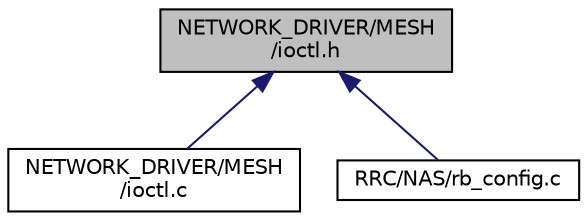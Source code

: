 digraph "NETWORK_DRIVER/MESH/ioctl.h"
{
 // LATEX_PDF_SIZE
  edge [fontname="Helvetica",fontsize="10",labelfontname="Helvetica",labelfontsize="10"];
  node [fontname="Helvetica",fontsize="10",shape=record];
  Node1 [label="NETWORK_DRIVER/MESH\l/ioctl.h",height=0.2,width=0.4,color="black", fillcolor="grey75", style="filled", fontcolor="black",tooltip=" "];
  Node1 -> Node2 [dir="back",color="midnightblue",fontsize="10",style="solid",fontname="Helvetica"];
  Node2 [label="NETWORK_DRIVER/MESH\l/ioctl.c",height=0.2,width=0.4,color="black", fillcolor="white", style="filled",URL="$MESH_2ioctl_8c.html",tooltip=" "];
  Node1 -> Node3 [dir="back",color="midnightblue",fontsize="10",style="solid",fontname="Helvetica"];
  Node3 [label="RRC/NAS/rb_config.c",height=0.2,width=0.4,color="black", fillcolor="white", style="filled",URL="$rb__config_8c.html",tooltip="User-space utility for configuring NASMESH IOCTL interface."];
}
